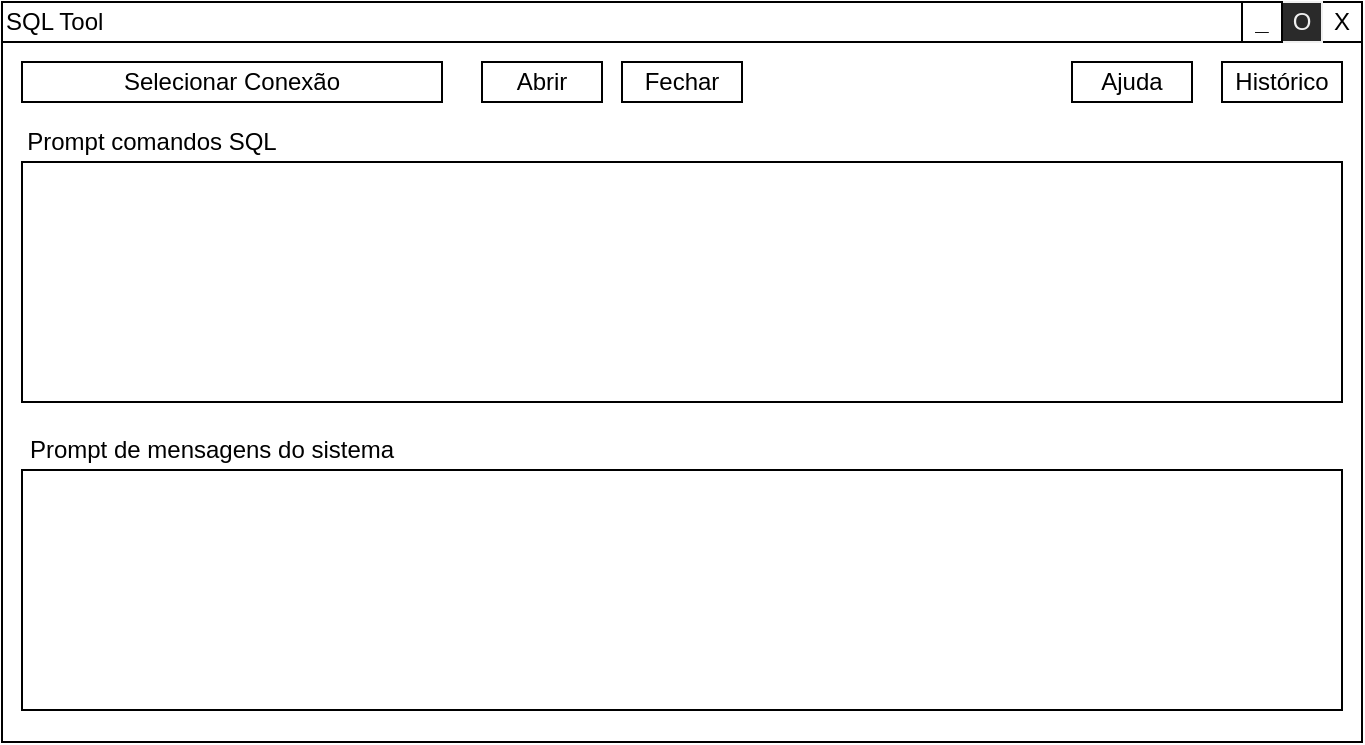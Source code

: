 <mxfile version="14.4.3" type="device" pages="2"><diagram id="Yl8mgVKymuVwSWhS4_mm" name="ui"><mxGraphModel dx="1704" dy="1068" grid="1" gridSize="10" guides="1" tooltips="1" connect="1" arrows="1" fold="1" page="1" pageScale="1" pageWidth="1169" pageHeight="827" math="0" shadow="0"><root><mxCell id="0"/><mxCell id="1" parent="0"/><mxCell id="bWsieAqqLnPe_x_h3SkA-1" value="" style="rounded=0;whiteSpace=wrap;html=1;" parent="1" vertex="1"><mxGeometry x="245" y="229" width="680" height="370" as="geometry"/></mxCell><mxCell id="bWsieAqqLnPe_x_h3SkA-2" value="SQL Tool" style="rounded=0;whiteSpace=wrap;html=1;align=left;" parent="1" vertex="1"><mxGeometry x="245" y="229" width="680" height="20" as="geometry"/></mxCell><mxCell id="bWsieAqqLnPe_x_h3SkA-3" value="Selecionar Conexão" style="rounded=0;whiteSpace=wrap;html=1;" parent="1" vertex="1"><mxGeometry x="255" y="259" width="210" height="20" as="geometry"/></mxCell><mxCell id="bWsieAqqLnPe_x_h3SkA-4" value="Abrir" style="rounded=0;whiteSpace=wrap;html=1;" parent="1" vertex="1"><mxGeometry x="485" y="259" width="60" height="20" as="geometry"/></mxCell><mxCell id="bWsieAqqLnPe_x_h3SkA-5" value="Fechar" style="rounded=0;whiteSpace=wrap;html=1;" parent="1" vertex="1"><mxGeometry x="555" y="259" width="60" height="20" as="geometry"/></mxCell><mxCell id="bWsieAqqLnPe_x_h3SkA-6" value="" style="rounded=0;whiteSpace=wrap;html=1;" parent="1" vertex="1"><mxGeometry x="255" y="309" width="660" height="120" as="geometry"/></mxCell><mxCell id="bWsieAqqLnPe_x_h3SkA-7" value="" style="rounded=0;whiteSpace=wrap;html=1;" parent="1" vertex="1"><mxGeometry x="255" y="463" width="660" height="120" as="geometry"/></mxCell><mxCell id="bWsieAqqLnPe_x_h3SkA-8" value="Prompt comandos SQL" style="text;html=1;strokeColor=none;fillColor=none;align=center;verticalAlign=middle;whiteSpace=wrap;rounded=0;" parent="1" vertex="1"><mxGeometry x="255" y="289" width="130" height="20" as="geometry"/></mxCell><mxCell id="bWsieAqqLnPe_x_h3SkA-9" value="Prompt de mensagens do sistema" style="text;html=1;strokeColor=none;fillColor=none;align=center;verticalAlign=middle;whiteSpace=wrap;rounded=0;" parent="1" vertex="1"><mxGeometry x="255" y="443" width="190" height="20" as="geometry"/></mxCell><mxCell id="bWsieAqqLnPe_x_h3SkA-10" value="Histórico" style="rounded=0;whiteSpace=wrap;html=1;" parent="1" vertex="1"><mxGeometry x="855" y="259" width="60" height="20" as="geometry"/></mxCell><mxCell id="bWsieAqqLnPe_x_h3SkA-11" value="X" style="rounded=0;whiteSpace=wrap;html=1;" parent="1" vertex="1"><mxGeometry x="905" y="229" width="20" height="20" as="geometry"/></mxCell><mxCell id="bWsieAqqLnPe_x_h3SkA-12" value="O" style="rounded=0;whiteSpace=wrap;html=1;fontFamily=Helvetica;fontSize=12;fontColor=#f0f0f0;align=center;strokeColor=#f0f0f0;fillColor=#2a2a2a;" parent="1" vertex="1"><mxGeometry x="885" y="229" width="20" height="20" as="geometry"/></mxCell><mxCell id="bWsieAqqLnPe_x_h3SkA-13" value="&lt;b&gt;_&lt;/b&gt;" style="rounded=0;whiteSpace=wrap;html=1;" parent="1" vertex="1"><mxGeometry x="865" y="229" width="20" height="20" as="geometry"/></mxCell><mxCell id="bWsieAqqLnPe_x_h3SkA-24" value="Ajuda" style="rounded=0;whiteSpace=wrap;html=1;" parent="1" vertex="1"><mxGeometry x="780" y="259" width="60" height="20" as="geometry"/></mxCell></root></mxGraphModel></diagram><diagram id="_Y6M9PRnyt7W0T8SHDqw" name="topology sketch"><mxGraphModel dx="1704" dy="1068" grid="1" gridSize="10" guides="1" tooltips="1" connect="1" arrows="1" fold="1" page="1" pageScale="1" pageWidth="1169" pageHeight="827" math="0" shadow="0"><root><mxCell id="IDeA5eumnOQ-Xl9Q1Cgs-0"/><mxCell id="IDeA5eumnOQ-Xl9Q1Cgs-1" parent="IDeA5eumnOQ-Xl9Q1Cgs-0"/><mxCell id="IDeA5eumnOQ-Xl9Q1Cgs-2" value="Configurações de bancos de dados YAML" style="rounded=0;whiteSpace=wrap;html=1;" vertex="1" parent="IDeA5eumnOQ-Xl9Q1Cgs-1"><mxGeometry x="280" y="329" width="120" height="60" as="geometry"/></mxCell><mxCell id="IDeA5eumnOQ-Xl9Q1Cgs-3" value="Biblioteca de conexões aos bancos de dados" style="rounded=0;whiteSpace=wrap;html=1;" vertex="1" parent="IDeA5eumnOQ-Xl9Q1Cgs-1"><mxGeometry x="280" y="439" width="120" height="60" as="geometry"/></mxCell><mxCell id="IDeA5eumnOQ-Xl9Q1Cgs-4" style="edgeStyle=orthogonalEdgeStyle;rounded=0;orthogonalLoop=1;jettySize=auto;html=1;exitX=0;exitY=0.25;exitDx=0;exitDy=0;entryX=1;entryY=0.5;entryDx=0;entryDy=0;" edge="1" parent="IDeA5eumnOQ-Xl9Q1Cgs-1" source="IDeA5eumnOQ-Xl9Q1Cgs-6" target="IDeA5eumnOQ-Xl9Q1Cgs-2"><mxGeometry relative="1" as="geometry"/></mxCell><mxCell id="IDeA5eumnOQ-Xl9Q1Cgs-5" style="edgeStyle=orthogonalEdgeStyle;rounded=0;orthogonalLoop=1;jettySize=auto;html=1;exitX=0;exitY=0.75;exitDx=0;exitDy=0;entryX=1;entryY=0.5;entryDx=0;entryDy=0;" edge="1" parent="IDeA5eumnOQ-Xl9Q1Cgs-1" source="IDeA5eumnOQ-Xl9Q1Cgs-6" target="IDeA5eumnOQ-Xl9Q1Cgs-3"><mxGeometry relative="1" as="geometry"/></mxCell><mxCell id="IDeA5eumnOQ-Xl9Q1Cgs-6" value="Gestão da interface" style="rounded=0;whiteSpace=wrap;html=1;" vertex="1" parent="IDeA5eumnOQ-Xl9Q1Cgs-1"><mxGeometry x="480" y="379" width="120" height="60" as="geometry"/></mxCell><mxCell id="IDeA5eumnOQ-Xl9Q1Cgs-7" style="edgeStyle=orthogonalEdgeStyle;rounded=0;orthogonalLoop=1;jettySize=auto;html=1;exitX=0;exitY=0.5;exitDx=0;exitDy=0;entryX=1;entryY=0.5;entryDx=0;entryDy=0;" edge="1" parent="IDeA5eumnOQ-Xl9Q1Cgs-1" source="IDeA5eumnOQ-Xl9Q1Cgs-8" target="IDeA5eumnOQ-Xl9Q1Cgs-6"><mxGeometry relative="1" as="geometry"/></mxCell><mxCell id="IDeA5eumnOQ-Xl9Q1Cgs-8" value="Controle da interface" style="rounded=0;whiteSpace=wrap;html=1;" vertex="1" parent="IDeA5eumnOQ-Xl9Q1Cgs-1"><mxGeometry x="675" y="379" width="120" height="60" as="geometry"/></mxCell><mxCell id="IDeA5eumnOQ-Xl9Q1Cgs-9" style="edgeStyle=orthogonalEdgeStyle;rounded=0;orthogonalLoop=1;jettySize=auto;html=1;exitX=0;exitY=0.5;exitDx=0;exitDy=0;exitPerimeter=0;" edge="1" parent="IDeA5eumnOQ-Xl9Q1Cgs-1" source="IDeA5eumnOQ-Xl9Q1Cgs-10" target="IDeA5eumnOQ-Xl9Q1Cgs-8"><mxGeometry relative="1" as="geometry"/></mxCell><mxCell id="IDeA5eumnOQ-Xl9Q1Cgs-10" value="" style="verticalLabelPosition=bottom;verticalAlign=top;html=1;shape=mxgraph.basic.smiley" vertex="1" parent="IDeA5eumnOQ-Xl9Q1Cgs-1"><mxGeometry x="850" y="389" width="40" height="40" as="geometry"/></mxCell></root></mxGraphModel></diagram></mxfile>